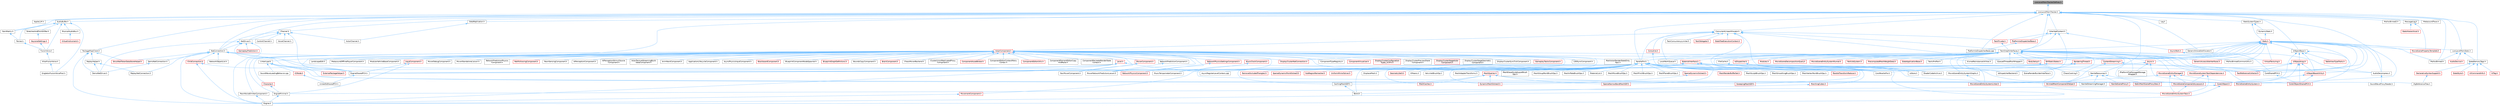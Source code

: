 digraph "LowLevelMemTrackerDefines.h"
{
 // INTERACTIVE_SVG=YES
 // LATEX_PDF_SIZE
  bgcolor="transparent";
  edge [fontname=Helvetica,fontsize=10,labelfontname=Helvetica,labelfontsize=10];
  node [fontname=Helvetica,fontsize=10,shape=box,height=0.2,width=0.4];
  Node1 [id="Node000001",label="LowLevelMemTrackerDefines.h",height=0.2,width=0.4,color="gray40", fillcolor="grey60", style="filled", fontcolor="black",tooltip=" "];
  Node1 -> Node2 [id="edge1_Node000001_Node000002",dir="back",color="steelblue1",style="solid",tooltip=" "];
  Node2 [id="Node000002",label="LowLevelMemTracker.h",height=0.2,width=0.4,color="grey40", fillcolor="white", style="filled",URL="$d0/d14/LowLevelMemTracker_8h.html",tooltip=" "];
  Node2 -> Node3 [id="edge2_Node000002_Node000003",dir="back",color="steelblue1",style="solid",tooltip=" "];
  Node3 [id="Node000003",label="AppleLLM.h",height=0.2,width=0.4,color="grey40", fillcolor="white", style="filled",URL="$d7/dd1/AppleLLM_8h.html",tooltip=" "];
  Node2 -> Node4 [id="edge3_Node000002_Node000004",dir="back",color="steelblue1",style="solid",tooltip=" "];
  Node4 [id="Node000004",label="AudioBuffer.h",height=0.2,width=0.4,color="grey40", fillcolor="white", style="filled",URL="$d7/da7/AudioBuffer_8h.html",tooltip=" "];
  Node4 -> Node5 [id="edge4_Node000004_Node000005",dir="back",color="steelblue1",style="solid",tooltip=" "];
  Node5 [id="Node000005",label="FusionVoice.h",height=0.2,width=0.4,color="grey40", fillcolor="white", style="filled",URL="$d2/dca/FusionVoice_8h.html",tooltip=" "];
  Node5 -> Node6 [id="edge5_Node000005_Node000006",dir="back",color="steelblue1",style="solid",tooltip=" "];
  Node6 [id="Node000006",label="AliasFusionVoice.h",height=0.2,width=0.4,color="grey40", fillcolor="white", style="filled",URL="$df/d2f/AliasFusionVoice_8h.html",tooltip=" "];
  Node6 -> Node7 [id="edge6_Node000006_Node000007",dir="back",color="steelblue1",style="solid",tooltip=" "];
  Node7 [id="Node000007",label="SingletonFusionVoicePool.h",height=0.2,width=0.4,color="grey40", fillcolor="white", style="filled",URL="$d3/da3/SingletonFusionVoicePool_8h.html",tooltip=" "];
  Node4 -> Node8 [id="edge7_Node000004_Node000008",dir="back",color="steelblue1",style="solid",tooltip=" "];
  Node8 [id="Node000008",label="GainMatrix.h",height=0.2,width=0.4,color="grey40", fillcolor="white", style="filled",URL="$d0/d14/GainMatrix_8h.html",tooltip=" "];
  Node8 -> Node9 [id="edge8_Node000008_Node000009",dir="back",color="steelblue1",style="solid",tooltip=" "];
  Node9 [id="Node000009",label="Panner.h",height=0.2,width=0.4,color="grey40", fillcolor="white", style="filled",URL="$dc/dea/Panner_8h.html",tooltip=" "];
  Node9 -> Node5 [id="edge9_Node000009_Node000005",dir="back",color="steelblue1",style="solid",tooltip=" "];
  Node4 -> Node10 [id="edge10_Node000004_Node000010",dir="back",color="steelblue1",style="solid",tooltip=" "];
  Node10 [id="Node000010",label="MusicalAudioBus.h",height=0.2,width=0.4,color="grey40", fillcolor="white", style="filled",URL="$d4/d5c/MusicalAudioBus_8h.html",tooltip=" "];
  Node10 -> Node11 [id="edge11_Node000010_Node000011",dir="back",color="steelblue1",style="solid",tooltip=" "];
  Node11 [id="Node000011",label="VirtualInstrument.h",height=0.2,width=0.4,color="red", fillcolor="#FFF0F0", style="filled",URL="$dd/de1/VirtualInstrument_8h.html",tooltip=" "];
  Node4 -> Node9 [id="edge12_Node000004_Node000009",dir="back",color="steelblue1",style="solid",tooltip=" "];
  Node4 -> Node7 [id="edge13_Node000004_Node000007",dir="back",color="steelblue1",style="solid",tooltip=" "];
  Node4 -> Node13 [id="edge14_Node000004_Node000013",dir="back",color="steelblue1",style="solid",tooltip=" "];
  Node13 [id="Node000013",label="StretcherAndPitchShifter.h",height=0.2,width=0.4,color="grey40", fillcolor="white", style="filled",URL="$da/d13/StretcherAndPitchShifter_8h.html",tooltip=" "];
  Node13 -> Node14 [id="edge15_Node000013_Node000014",dir="back",color="steelblue1",style="solid",tooltip=" "];
  Node14 [id="Node000014",label="KeyzoneSettings.h",height=0.2,width=0.4,color="red", fillcolor="#FFF0F0", style="filled",URL="$d0/d30/KeyzoneSettings_8h.html",tooltip=" "];
  Node14 -> Node5 [id="edge16_Node000014_Node000005",dir="back",color="steelblue1",style="solid",tooltip=" "];
  Node2 -> Node18 [id="edge17_Node000002_Node000018",dir="back",color="steelblue1",style="solid",tooltip=" "];
  Node18 [id="Node000018",label="AudioDecompress.h",height=0.2,width=0.4,color="grey40", fillcolor="white", style="filled",URL="$d9/dfd/AudioDecompress_8h.html",tooltip=" "];
  Node18 -> Node19 [id="edge18_Node000018_Node000019",dir="back",color="steelblue1",style="solid",tooltip=" "];
  Node19 [id="Node000019",label="SoundWaveProxyReader.h",height=0.2,width=0.4,color="grey40", fillcolor="white", style="filled",URL="$d1/d23/SoundWaveProxyReader_8h.html",tooltip=" "];
  Node2 -> Node20 [id="edge19_Node000002_Node000020",dir="back",color="steelblue1",style="solid",tooltip=" "];
  Node20 [id="Node000020",label="Channel.h",height=0.2,width=0.4,color="grey40", fillcolor="white", style="filled",URL="$da/d65/Runtime_2Engine_2Classes_2Engine_2Channel_8h.html",tooltip=" "];
  Node20 -> Node21 [id="edge20_Node000020_Node000021",dir="back",color="steelblue1",style="solid",tooltip=" "];
  Node21 [id="Node000021",label="ActorChannel.h",height=0.2,width=0.4,color="grey40", fillcolor="white", style="filled",URL="$d5/de0/ActorChannel_8h.html",tooltip=" "];
  Node20 -> Node22 [id="edge21_Node000020_Node000022",dir="back",color="steelblue1",style="solid",tooltip=" "];
  Node22 [id="Node000022",label="ControlChannel.h",height=0.2,width=0.4,color="grey40", fillcolor="white", style="filled",URL="$d3/d06/ControlChannel_8h.html",tooltip=" "];
  Node20 -> Node23 [id="edge22_Node000020_Node000023",dir="back",color="steelblue1",style="solid",tooltip=" "];
  Node23 [id="Node000023",label="EngineSharedPCH.h",height=0.2,width=0.4,color="grey40", fillcolor="white", style="filled",URL="$dc/dbb/EngineSharedPCH_8h.html",tooltip=" "];
  Node23 -> Node24 [id="edge23_Node000023_Node000024",dir="back",color="steelblue1",style="solid",tooltip=" "];
  Node24 [id="Node000024",label="UnrealEdSharedPCH.h",height=0.2,width=0.4,color="grey40", fillcolor="white", style="filled",URL="$d1/de6/UnrealEdSharedPCH_8h.html",tooltip=" "];
  Node20 -> Node25 [id="edge24_Node000020_Node000025",dir="back",color="steelblue1",style="solid",tooltip=" "];
  Node25 [id="Node000025",label="NetConnection.h",height=0.2,width=0.4,color="grey40", fillcolor="white", style="filled",URL="$d6/d03/NetConnection_8h.html",tooltip=" "];
  Node25 -> Node26 [id="edge25_Node000025_Node000026",dir="back",color="steelblue1",style="solid",tooltip=" "];
  Node26 [id="Node000026",label="ChildConnection.h",height=0.2,width=0.4,color="red", fillcolor="#FFF0F0", style="filled",URL="$de/dea/ChildConnection_8h.html",tooltip=" "];
  Node26 -> Node28 [id="edge26_Node000026_Node000028",dir="back",color="steelblue1",style="solid",tooltip=" "];
  Node28 [id="Node000028",label="Engine.h",height=0.2,width=0.4,color="grey40", fillcolor="white", style="filled",URL="$d1/d34/Public_2Engine_8h.html",tooltip=" "];
  Node26 -> Node23 [id="edge27_Node000026_Node000023",dir="back",color="steelblue1",style="solid",tooltip=" "];
  Node25 -> Node29 [id="edge28_Node000025_Node000029",dir="back",color="steelblue1",style="solid",tooltip=" "];
  Node29 [id="Node000029",label="DemoNetConnection.h",height=0.2,width=0.4,color="grey40", fillcolor="white", style="filled",URL="$d7/d81/DemoNetConnection_8h.html",tooltip=" "];
  Node29 -> Node30 [id="edge29_Node000029_Node000030",dir="back",color="steelblue1",style="solid",tooltip=" "];
  Node30 [id="Node000030",label="DemoNetDriver.h",height=0.2,width=0.4,color="grey40", fillcolor="white", style="filled",URL="$df/df9/DemoNetDriver_8h.html",tooltip=" "];
  Node25 -> Node31 [id="edge30_Node000025_Node000031",dir="back",color="steelblue1",style="solid",tooltip=" "];
  Node31 [id="Node000031",label="DisplayClusterNetConnection.h",height=0.2,width=0.4,color="red", fillcolor="#FFF0F0", style="filled",URL="$d0/df0/DisplayClusterNetConnection_8h.html",tooltip=" "];
  Node25 -> Node28 [id="edge31_Node000025_Node000028",dir="back",color="steelblue1",style="solid",tooltip=" "];
  Node25 -> Node23 [id="edge32_Node000025_Node000023",dir="back",color="steelblue1",style="solid",tooltip=" "];
  Node25 -> Node33 [id="edge33_Node000025_Node000033",dir="back",color="steelblue1",style="solid",tooltip=" "];
  Node33 [id="Node000033",label="NetworkObjectList.h",height=0.2,width=0.4,color="grey40", fillcolor="white", style="filled",URL="$d5/d6a/NetworkObjectList_8h.html",tooltip=" "];
  Node25 -> Node34 [id="edge34_Node000025_Node000034",dir="back",color="steelblue1",style="solid",tooltip=" "];
  Node34 [id="Node000034",label="NetworkPhysicsComponent.h",height=0.2,width=0.4,color="red", fillcolor="#FFF0F0", style="filled",URL="$d5/dcb/NetworkPhysicsComponent_8h.html",tooltip=" "];
  Node25 -> Node47 [id="edge35_Node000025_Node000047",dir="back",color="steelblue1",style="solid",tooltip=" "];
  Node47 [id="Node000047",label="ReplayNetConnection.h",height=0.2,width=0.4,color="grey40", fillcolor="white", style="filled",URL="$d8/dc8/ReplayNetConnection_8h.html",tooltip=" "];
  Node25 -> Node48 [id="edge36_Node000025_Node000048",dir="back",color="steelblue1",style="solid",tooltip=" "];
  Node48 [id="Node000048",label="StructNetTokenDataStoreHelper.h",height=0.2,width=0.4,color="red", fillcolor="#FFF0F0", style="filled",URL="$d2/d63/StructNetTokenDataStoreHelper_8h.html",tooltip=" "];
  Node20 -> Node50 [id="edge37_Node000020_Node000050",dir="back",color="steelblue1",style="solid",tooltip=" "];
  Node50 [id="Node000050",label="NetDriver.h",height=0.2,width=0.4,color="grey40", fillcolor="white", style="filled",URL="$d8/d6d/NetDriver_8h.html",tooltip=" "];
  Node50 -> Node30 [id="edge38_Node000050_Node000030",dir="back",color="steelblue1",style="solid",tooltip=" "];
  Node50 -> Node28 [id="edge39_Node000050_Node000028",dir="back",color="steelblue1",style="solid",tooltip=" "];
  Node50 -> Node23 [id="edge40_Node000050_Node000023",dir="back",color="steelblue1",style="solid",tooltip=" "];
  Node50 -> Node51 [id="edge41_Node000050_Node000051",dir="back",color="steelblue1",style="solid",tooltip=" "];
  Node51 [id="Node000051",label="GameplayPrediction.h",height=0.2,width=0.4,color="red", fillcolor="#FFF0F0", style="filled",URL="$d1/d2f/GameplayPrediction_8h.html",tooltip=" "];
  Node50 -> Node25 [id="edge42_Node000050_Node000025",dir="back",color="steelblue1",style="solid",tooltip=" "];
  Node20 -> Node138 [id="edge43_Node000020_Node000138",dir="back",color="steelblue1",style="solid",tooltip=" "];
  Node138 [id="Node000138",label="VoiceChannel.h",height=0.2,width=0.4,color="grey40", fillcolor="white", style="filled",URL="$d0/da3/VoiceChannel_8h.html",tooltip=" "];
  Node2 -> Node139 [id="edge44_Node000002_Node000139",dir="back",color="steelblue1",style="solid",tooltip=" "];
  Node139 [id="Node000139",label="ConcurrentLinearAllocator.h",height=0.2,width=0.4,color="grey40", fillcolor="white", style="filled",URL="$d7/d84/ConcurrentLinearAllocator_8h.html",tooltip=" "];
  Node139 -> Node140 [id="edge45_Node000139_Node000140",dir="back",color="steelblue1",style="solid",tooltip=" "];
  Node140 [id="Node000140",label="ActorComponent.h",height=0.2,width=0.4,color="red", fillcolor="#FFF0F0", style="filled",URL="$da/db1/ActorComponent_8h.html",tooltip=" "];
  Node140 -> Node141 [id="edge46_Node000140_Node000141",dir="back",color="steelblue1",style="solid",tooltip=" "];
  Node141 [id="Node000141",label="AIPerceptionComponent.h",height=0.2,width=0.4,color="grey40", fillcolor="white", style="filled",URL="$d6/d0a/AIPerceptionComponent_8h.html",tooltip=" "];
  Node140 -> Node142 [id="edge47_Node000140_Node000142",dir="back",color="steelblue1",style="solid",tooltip=" "];
  Node142 [id="Node000142",label="AIPerceptionStimuliSource\lComponent.h",height=0.2,width=0.4,color="grey40", fillcolor="white", style="filled",URL="$df/da3/AIPerceptionStimuliSourceComponent_8h.html",tooltip=" "];
  Node140 -> Node143 [id="edge48_Node000140_Node000143",dir="back",color="steelblue1",style="solid",tooltip=" "];
  Node143 [id="Node000143",label="ActorTextureStreamingBuild\lDataComponent.h",height=0.2,width=0.4,color="grey40", fillcolor="white", style="filled",URL="$d2/d6d/ActorTextureStreamingBuildDataComponent_8h.html",tooltip=" "];
  Node140 -> Node144 [id="edge49_Node000140_Node000144",dir="back",color="steelblue1",style="solid",tooltip=" "];
  Node144 [id="Node000144",label="AnimNextComponent.h",height=0.2,width=0.4,color="grey40", fillcolor="white", style="filled",URL="$d2/d67/AnimNextComponent_8h.html",tooltip=" "];
  Node140 -> Node145 [id="edge50_Node000140_Node000145",dir="back",color="steelblue1",style="solid",tooltip=" "];
  Node145 [id="Node000145",label="ApplicationLifecycleComponent.h",height=0.2,width=0.4,color="grey40", fillcolor="white", style="filled",URL="$de/db6/ApplicationLifecycleComponent_8h.html",tooltip=" "];
  Node140 -> Node146 [id="edge51_Node000140_Node000146",dir="back",color="steelblue1",style="solid",tooltip=" "];
  Node146 [id="Node000146",label="AsyncPhysicsInputComponent.h",height=0.2,width=0.4,color="grey40", fillcolor="white", style="filled",URL="$da/d20/AsyncPhysicsInputComponent_8h.html",tooltip=" "];
  Node140 -> Node147 [id="edge52_Node000140_Node000147",dir="back",color="steelblue1",style="solid",tooltip=" "];
  Node147 [id="Node000147",label="BlackboardComponent.h",height=0.2,width=0.4,color="red", fillcolor="#FFF0F0", style="filled",URL="$d9/d2d/BlackboardComponent_8h.html",tooltip=" "];
  Node140 -> Node173 [id="edge53_Node000140_Node000173",dir="back",color="steelblue1",style="solid",tooltip=" "];
  Node173 [id="Node000173",label="BlueprintComponentNodeSpawner.h",height=0.2,width=0.4,color="grey40", fillcolor="white", style="filled",URL="$d2/d98/BlueprintComponentNodeSpawner_8h.html",tooltip=" "];
  Node140 -> Node174 [id="edge54_Node000140_Node000174",dir="back",color="steelblue1",style="solid",tooltip=" "];
  Node174 [id="Node000174",label="BlueprintGraphDefinitions.h",height=0.2,width=0.4,color="red", fillcolor="#FFF0F0", style="filled",URL="$d7/d5e/BlueprintGraphDefinitions_8h.html",tooltip=" "];
  Node140 -> Node176 [id="edge55_Node000140_Node000176",dir="back",color="steelblue1",style="solid",tooltip=" "];
  Node176 [id="Node000176",label="BoundsCopyComponent.h",height=0.2,width=0.4,color="grey40", fillcolor="white", style="filled",URL="$d2/d10/BoundsCopyComponent_8h.html",tooltip=" "];
  Node140 -> Node177 [id="edge56_Node000140_Node000177",dir="back",color="steelblue1",style="solid",tooltip=" "];
  Node177 [id="Node000177",label="BrainComponent.h",height=0.2,width=0.4,color="red", fillcolor="#FFF0F0", style="filled",URL="$d6/dc0/BrainComponent_8h.html",tooltip=" "];
  Node140 -> Node206 [id="edge57_Node000140_Node000206",dir="back",color="steelblue1",style="solid",tooltip=" "];
  Node206 [id="Node000206",label="ChaosMoverBackend.h",height=0.2,width=0.4,color="grey40", fillcolor="white", style="filled",URL="$de/d0f/ChaosMoverBackend_8h.html",tooltip=" "];
  Node140 -> Node207 [id="edge58_Node000140_Node000207",dir="back",color="steelblue1",style="solid",tooltip=" "];
  Node207 [id="Node000207",label="Character.h",height=0.2,width=0.4,color="red", fillcolor="#FFF0F0", style="filled",URL="$db/dc7/Character_8h.html",tooltip=" "];
  Node207 -> Node210 [id="edge59_Node000207_Node000210",dir="back",color="steelblue1",style="solid",tooltip=" "];
  Node210 [id="Node000210",label="EngineMinimal.h",height=0.2,width=0.4,color="grey40", fillcolor="white", style="filled",URL="$d0/d2c/EngineMinimal_8h.html",tooltip=" "];
  Node210 -> Node28 [id="edge60_Node000210_Node000028",dir="back",color="steelblue1",style="solid",tooltip=" "];
  Node140 -> Node211 [id="edge61_Node000140_Node000211",dir="back",color="steelblue1",style="solid",tooltip=" "];
  Node211 [id="Node000211",label="ClusterUnionReplicatedProxy\lComponent.h",height=0.2,width=0.4,color="grey40", fillcolor="white", style="filled",URL="$da/d2c/ClusterUnionReplicatedProxyComponent_8h.html",tooltip=" "];
  Node140 -> Node212 [id="edge62_Node000140_Node000212",dir="back",color="steelblue1",style="solid",tooltip=" "];
  Node212 [id="Node000212",label="ComponentAssetBroker.h",height=0.2,width=0.4,color="red", fillcolor="#FFF0F0", style="filled",URL="$da/ddd/ComponentAssetBroker_8h.html",tooltip=" "];
  Node140 -> Node214 [id="edge63_Node000140_Node000214",dir="back",color="steelblue1",style="solid",tooltip=" "];
  Node214 [id="Node000214",label="ComponentEditorContextMenu\lContex.h",height=0.2,width=0.4,color="grey40", fillcolor="white", style="filled",URL="$db/d71/ComponentEditorContextMenuContex_8h.html",tooltip=" "];
  Node140 -> Node215 [id="edge64_Node000140_Node000215",dir="back",color="steelblue1",style="solid",tooltip=" "];
  Node215 [id="Node000215",label="ComponentEditorUtils.h",height=0.2,width=0.4,color="red", fillcolor="#FFF0F0", style="filled",URL="$d0/d4b/ComponentEditorUtils_8h.html",tooltip=" "];
  Node140 -> Node218 [id="edge65_Node000140_Node000218",dir="back",color="steelblue1",style="solid",tooltip=" "];
  Node218 [id="Node000218",label="ComponentElementEditorCopy\lAndPaste.h",height=0.2,width=0.4,color="grey40", fillcolor="white", style="filled",URL="$da/d37/ComponentElementEditorCopyAndPaste_8h.html",tooltip=" "];
  Node140 -> Node219 [id="edge66_Node000140_Node000219",dir="back",color="steelblue1",style="solid",tooltip=" "];
  Node219 [id="Node000219",label="ComponentRecreateRenderState\lContext.h",height=0.2,width=0.4,color="grey40", fillcolor="white", style="filled",URL="$de/dd0/ComponentRecreateRenderStateContext_8h.html",tooltip=" "];
  Node140 -> Node220 [id="edge67_Node000140_Node000220",dir="back",color="steelblue1",style="solid",tooltip=" "];
  Node220 [id="Node000220",label="ComponentTypeRegistry.h",height=0.2,width=0.4,color="grey40", fillcolor="white", style="filled",URL="$dd/d81/ComponentTypeRegistry_8h.html",tooltip=" "];
  Node140 -> Node221 [id="edge68_Node000140_Node000221",dir="back",color="steelblue1",style="solid",tooltip=" "];
  Node221 [id="Node000221",label="ComponentVisualizer.h",height=0.2,width=0.4,color="red", fillcolor="#FFF0F0", style="filled",URL="$d3/d9b/ComponentVisualizer_8h.html",tooltip=" "];
  Node140 -> Node225 [id="edge69_Node000140_Node000225",dir="back",color="steelblue1",style="solid",tooltip=" "];
  Node225 [id="Node000225",label="DisplayClusterConfiguration\lTypes_ICVFX.h",height=0.2,width=0.4,color="red", fillcolor="#FFF0F0", style="filled",URL="$d3/dc4/DisplayClusterConfigurationTypes__ICVFX_8h.html",tooltip=" "];
  Node140 -> Node236 [id="edge70_Node000140_Node000236",dir="back",color="steelblue1",style="solid",tooltip=" "];
  Node236 [id="Node000236",label="DisplayClusterPreviewShare\lComponent.h",height=0.2,width=0.4,color="grey40", fillcolor="white", style="filled",URL="$d0/d2c/DisplayClusterPreviewShareComponent_8h.html",tooltip=" "];
  Node140 -> Node237 [id="edge71_Node000140_Node000237",dir="back",color="steelblue1",style="solid",tooltip=" "];
  Node237 [id="Node000237",label="DisplayClusterStageActor\lComponent.h",height=0.2,width=0.4,color="red", fillcolor="#FFF0F0", style="filled",URL="$d6/d98/DisplayClusterStageActorComponent_8h.html",tooltip=" "];
  Node140 -> Node240 [id="edge72_Node000140_Node000240",dir="back",color="steelblue1",style="solid",tooltip=" "];
  Node240 [id="Node000240",label="DisplayClusterStageGeometry\lComponent.h",height=0.2,width=0.4,color="grey40", fillcolor="white", style="filled",URL="$d2/df3/DisplayClusterStageGeometryComponent_8h.html",tooltip=" "];
  Node140 -> Node241 [id="edge73_Node000140_Node000241",dir="back",color="steelblue1",style="solid",tooltip=" "];
  Node241 [id="Node000241",label="DisplayClusterSyncTickComponent.h",height=0.2,width=0.4,color="grey40", fillcolor="white", style="filled",URL="$d5/d00/DisplayClusterSyncTickComponent_8h.html",tooltip=" "];
  Node140 -> Node242 [id="edge74_Node000140_Node000242",dir="back",color="steelblue1",style="solid",tooltip=" "];
  Node242 [id="Node000242",label="DlgReferenceTree.h",height=0.2,width=0.4,color="grey40", fillcolor="white", style="filled",URL="$db/dd3/DlgReferenceTree_8h.html",tooltip=" "];
  Node140 -> Node210 [id="edge75_Node000140_Node000210",dir="back",color="steelblue1",style="solid",tooltip=" "];
  Node140 -> Node23 [id="edge76_Node000140_Node000023",dir="back",color="steelblue1",style="solid",tooltip=" "];
  Node140 -> Node243 [id="edge77_Node000140_Node000243",dir="back",color="steelblue1",style="solid",tooltip=" "];
  Node243 [id="Node000243",label="GameplayTasksComponent.h",height=0.2,width=0.4,color="red", fillcolor="#FFF0F0", style="filled",URL="$d6/d36/GameplayTasksComponent_8h.html",tooltip=" "];
  Node140 -> Node244 [id="edge78_Node000140_Node000244",dir="back",color="steelblue1",style="solid",tooltip=" "];
  Node244 [id="Node000244",label="InputComponent.h",height=0.2,width=0.4,color="red", fillcolor="#FFF0F0", style="filled",URL="$d4/de7/InputComponent_8h.html",tooltip=" "];
  Node244 -> Node210 [id="edge79_Node000244_Node000210",dir="back",color="steelblue1",style="solid",tooltip=" "];
  Node244 -> Node23 [id="edge80_Node000244_Node000023",dir="back",color="steelblue1",style="solid",tooltip=" "];
  Node140 -> Node248 [id="edge81_Node000140_Node000248",dir="back",color="steelblue1",style="solid",tooltip=" "];
  Node248 [id="Node000248",label="KismetReinstanceUtilities.h",height=0.2,width=0.4,color="grey40", fillcolor="white", style="filled",URL="$d4/dae/KismetReinstanceUtilities_8h.html",tooltip=" "];
  Node140 -> Node249 [id="edge82_Node000140_Node000249",dir="back",color="steelblue1",style="solid",tooltip=" "];
  Node249 [id="Node000249",label="LODSyncComponent.h",height=0.2,width=0.4,color="grey40", fillcolor="white", style="filled",URL="$d0/dbf/LODSyncComponent_8h.html",tooltip=" "];
  Node140 -> Node250 [id="edge83_Node000140_Node000250",dir="back",color="steelblue1",style="solid",tooltip=" "];
  Node250 [id="Node000250",label="LandscapeEdit.h",height=0.2,width=0.4,color="grey40", fillcolor="white", style="filled",URL="$df/d61/LandscapeEdit_8h.html",tooltip=" "];
  Node140 -> Node251 [id="edge84_Node000140_Node000251",dir="back",color="steelblue1",style="solid",tooltip=" "];
  Node251 [id="Node000251",label="Level.h",height=0.2,width=0.4,color="red", fillcolor="#FFF0F0", style="filled",URL="$d9/da2/Level_8h.html",tooltip=" "];
  Node251 -> Node252 [id="edge85_Node000251_Node000252",dir="back",color="steelblue1",style="solid",tooltip=" "];
  Node252 [id="Node000252",label="AsyncRegisterLevelContext.cpp",height=0.2,width=0.4,color="grey40", fillcolor="white", style="filled",URL="$da/df8/AsyncRegisterLevelContext_8cpp.html",tooltip=" "];
  Node251 -> Node28 [id="edge86_Node000251_Node000028",dir="back",color="steelblue1",style="solid",tooltip=" "];
  Node251 -> Node23 [id="edge87_Node000251_Node000023",dir="back",color="steelblue1",style="solid",tooltip=" "];
  Node251 -> Node487 [id="edge88_Node000251_Node000487",dir="back",color="steelblue1",style="solid",tooltip=" "];
  Node487 [id="Node000487",label="ExternalPackageHelper.h",height=0.2,width=0.4,color="red", fillcolor="#FFF0F0", style="filled",URL="$d3/d2f/ExternalPackageHelper_8h.html",tooltip=" "];
  Node140 -> Node505 [id="edge89_Node000140_Node000505",dir="back",color="steelblue1",style="solid",tooltip=" "];
  Node505 [id="Node000505",label="MarkActorRenderStateDirty\lTask.h",height=0.2,width=0.4,color="grey40", fillcolor="white", style="filled",URL="$d0/d61/MarkActorRenderStateDirtyTask_8h.html",tooltip=" "];
  Node140 -> Node506 [id="edge90_Node000140_Node000506",dir="back",color="steelblue1",style="solid",tooltip=" "];
  Node506 [id="Node000506",label="MaterialList.h",height=0.2,width=0.4,color="grey40", fillcolor="white", style="filled",URL="$df/d0c/MaterialList_8h.html",tooltip=" "];
  Node140 -> Node507 [id="edge91_Node000140_Node000507",dir="back",color="steelblue1",style="solid",tooltip=" "];
  Node507 [id="Node000507",label="MetasoundOfflinePlayerComponent.h",height=0.2,width=0.4,color="grey40", fillcolor="white", style="filled",URL="$d8/d8f/MetasoundOfflinePlayerComponent_8h.html",tooltip=" "];
  Node140 -> Node37 [id="edge92_Node000140_Node000037",dir="back",color="steelblue1",style="solid",tooltip=" "];
  Node37 [id="Node000037",label="ModularVehicleBaseComponent.h",height=0.2,width=0.4,color="grey40", fillcolor="white", style="filled",URL="$d3/dc7/ModularVehicleBaseComponent_8h.html",tooltip=" "];
  Node140 -> Node508 [id="edge93_Node000140_Node000508",dir="back",color="steelblue1",style="solid",tooltip=" "];
  Node508 [id="Node000508",label="MovementComponent.h",height=0.2,width=0.4,color="red", fillcolor="#FFF0F0", style="filled",URL="$dd/dc8/MovementComponent_8h.html",tooltip=" "];
  Node508 -> Node28 [id="edge94_Node000508_Node000028",dir="back",color="steelblue1",style="solid",tooltip=" "];
  Node140 -> Node523 [id="edge95_Node000140_Node000523",dir="back",color="steelblue1",style="solid",tooltip=" "];
  Node523 [id="Node000523",label="MoverComponent.h",height=0.2,width=0.4,color="red", fillcolor="#FFF0F0", style="filled",URL="$dc/d95/MoverComponent_8h.html",tooltip=" "];
  Node523 -> Node528 [id="edge96_Node000523_Node000528",dir="back",color="steelblue1",style="solid",tooltip=" "];
  Node528 [id="Node000528",label="NavMoverComponent.h",height=0.2,width=0.4,color="grey40", fillcolor="white", style="filled",URL="$df/dbc/NavMoverComponent_8h.html",tooltip=" "];
  Node140 -> Node531 [id="edge97_Node000140_Node000531",dir="back",color="steelblue1",style="solid",tooltip=" "];
  Node531 [id="Node000531",label="MoverDebugComponent.h",height=0.2,width=0.4,color="grey40", fillcolor="white", style="filled",URL="$d8/d6c/MoverDebugComponent_8h.html",tooltip=" "];
  Node140 -> Node532 [id="edge98_Node000140_Node000532",dir="back",color="steelblue1",style="solid",tooltip=" "];
  Node532 [id="Node000532",label="MoverNetworkPredictionLiaison.h",height=0.2,width=0.4,color="grey40", fillcolor="white", style="filled",URL="$d3/da4/MoverNetworkPredictionLiaison_8h.html",tooltip=" "];
  Node140 -> Node533 [id="edge99_Node000140_Node000533",dir="back",color="steelblue1",style="solid",tooltip=" "];
  Node533 [id="Node000533",label="MoverStandaloneLiaison.h",height=0.2,width=0.4,color="grey40", fillcolor="white", style="filled",URL="$dd/d84/MoverStandaloneLiaison_8h.html",tooltip=" "];
  Node140 -> Node534 [id="edge100_Node000140_Node000534",dir="back",color="steelblue1",style="solid",tooltip=" "];
  Node534 [id="Node000534",label="MusicClockComponent.h",height=0.2,width=0.4,color="red", fillcolor="#FFF0F0", style="filled",URL="$dc/dd9/MusicClockComponent_8h.html",tooltip=" "];
  Node534 -> Node536 [id="edge101_Node000534_Node000536",dir="back",color="steelblue1",style="solid",tooltip=" "];
  Node536 [id="Node000536",label="MusicTempometerComponent.h",height=0.2,width=0.4,color="grey40", fillcolor="white", style="filled",URL="$d9/ddf/MusicTempometerComponent_8h.html",tooltip=" "];
  Node140 -> Node536 [id="edge102_Node000140_Node000536",dir="back",color="steelblue1",style="solid",tooltip=" "];
  Node140 -> Node528 [id="edge103_Node000140_Node000528",dir="back",color="steelblue1",style="solid",tooltip=" "];
  Node140 -> Node34 [id="edge104_Node000140_Node000034",dir="back",color="steelblue1",style="solid",tooltip=" "];
  Node140 -> Node537 [id="edge105_Node000140_Node000537",dir="back",color="steelblue1",style="solid",tooltip=" "];
  Node537 [id="Node000537",label="NetworkPhysicsSettingsComponent.h",height=0.2,width=0.4,color="red", fillcolor="#FFF0F0", style="filled",URL="$dc/dea/NetworkPhysicsSettingsComponent_8h.html",tooltip=" "];
  Node537 -> Node34 [id="edge106_Node000537_Node000034",dir="back",color="steelblue1",style="solid",tooltip=" "];
  Node140 -> Node539 [id="edge107_Node000140_Node000539",dir="back",color="steelblue1",style="solid",tooltip=" "];
  Node539 [id="Node000539",label="NetworkPredictionComponent.h",height=0.2,width=0.4,color="grey40", fillcolor="white", style="filled",URL="$d9/d97/NetworkPredictionComponent_8h.html",tooltip=" "];
  Node539 -> Node532 [id="edge108_Node000539_Node000532",dir="back",color="steelblue1",style="solid",tooltip=" "];
  Node140 -> Node540 [id="edge109_Node000140_Node000540",dir="back",color="steelblue1",style="solid",tooltip=" "];
  Node540 [id="Node000540",label="NetworkPredictionPhysics\lComponent.h",height=0.2,width=0.4,color="grey40", fillcolor="white", style="filled",URL="$d1/d6b/NetworkPredictionPhysicsComponent_8h.html",tooltip=" "];
  Node140 -> Node511 [id="edge110_Node000140_Node000511",dir="back",color="steelblue1",style="solid",tooltip=" "];
  Node511 [id="Node000511",label="PathFollowingComponent.h",height=0.2,width=0.4,color="red", fillcolor="#FFF0F0", style="filled",URL="$d5/d0b/PathFollowingComponent_8h.html",tooltip=" "];
  Node140 -> Node541 [id="edge111_Node000140_Node000541",dir="back",color="steelblue1",style="solid",tooltip=" "];
  Node541 [id="Node000541",label="PawnNoiseEmitterComponent.h",height=0.2,width=0.4,color="grey40", fillcolor="white", style="filled",URL="$de/d71/PawnNoiseEmitterComponent_8h.html",tooltip=" "];
  Node541 -> Node28 [id="edge112_Node000541_Node000028",dir="back",color="steelblue1",style="solid",tooltip=" "];
  Node140 -> Node542 [id="edge113_Node000140_Node000542",dir="back",color="steelblue1",style="solid",tooltip=" "];
  Node542 [id="Node000542",label="PawnSensingComponent.h",height=0.2,width=0.4,color="grey40", fillcolor="white", style="filled",URL="$d0/d30/PawnSensingComponent_8h.html",tooltip=" "];
  Node139 -> Node1908 [id="edge114_Node000139_Node001908",dir="back",color="steelblue1",style="solid",tooltip=" "];
  Node1908 [id="Node001908",label="Coroutine.h",height=0.2,width=0.4,color="red", fillcolor="#FFF0F0", style="filled",URL="$d9/dfc/Coroutine_8h.html",tooltip=" "];
  Node1908 -> Node1910 [id="edge115_Node001908_Node001910",dir="back",color="steelblue1",style="solid",tooltip=" "];
  Node1910 [id="Node001910",label="CoroParallelFor.h",height=0.2,width=0.4,color="grey40", fillcolor="white", style="filled",URL="$d2/d05/CoroParallelFor_8h.html",tooltip=" "];
  Node139 -> Node1913 [id="edge116_Node000139_Node001913",dir="back",color="steelblue1",style="solid",tooltip=" "];
  Node1913 [id="Node001913",label="IoStore.h",height=0.2,width=0.4,color="grey40", fillcolor="white", style="filled",URL="$d5/d52/IoStore_8h.html",tooltip=" "];
  Node139 -> Node1914 [id="edge117_Node000139_Node001914",dir="back",color="steelblue1",style="solid",tooltip=" "];
  Node1914 [id="Node001914",label="LocalWorkQueue.h",height=0.2,width=0.4,color="grey40", fillcolor="white", style="filled",URL="$d7/d67/LocalWorkQueue_8h.html",tooltip=" "];
  Node139 -> Node1915 [id="edge118_Node000139_Node001915",dir="back",color="steelblue1",style="solid",tooltip=" "];
  Node1915 [id="Node001915",label="ParallelFor.h",height=0.2,width=0.4,color="grey40", fillcolor="white", style="filled",URL="$d2/da1/ParallelFor_8h.html",tooltip=" "];
  Node1915 -> Node252 [id="edge119_Node001915_Node000252",dir="back",color="steelblue1",style="solid",tooltip=" "];
  Node1915 -> Node1916 [id="edge120_Node001915_Node001916",dir="back",color="steelblue1",style="solid",tooltip=" "];
  Node1916 [id="Node001916",label="Blend.h",height=0.2,width=0.4,color="grey40", fillcolor="white", style="filled",URL="$d4/d80/Blend_8h.html",tooltip=" "];
  Node1915 -> Node1917 [id="edge121_Node001915_Node001917",dir="back",color="steelblue1",style="solid",tooltip=" "];
  Node1917 [id="Node001917",label="CachingMeshSDF.h",height=0.2,width=0.4,color="grey40", fillcolor="white", style="filled",URL="$d3/de9/CachingMeshSDF_8h.html",tooltip=" "];
  Node1917 -> Node1916 [id="edge122_Node001917_Node001916",dir="back",color="steelblue1",style="solid",tooltip=" "];
  Node1915 -> Node1918 [id="edge123_Node001915_Node001918",dir="back",color="steelblue1",style="solid",tooltip=" "];
  Node1918 [id="Node001918",label="CoreSharedPCH.h",height=0.2,width=0.4,color="grey40", fillcolor="white", style="filled",URL="$d8/de5/CoreSharedPCH_8h.html",tooltip=" "];
  Node1918 -> Node1919 [id="edge124_Node001918_Node001919",dir="back",color="steelblue1",style="solid",tooltip=" "];
  Node1919 [id="Node001919",label="CoreUObjectSharedPCH.h",height=0.2,width=0.4,color="red", fillcolor="#FFF0F0", style="filled",URL="$de/d2f/CoreUObjectSharedPCH_8h.html",tooltip=" "];
  Node1915 -> Node1910 [id="edge125_Node001915_Node001910",dir="back",color="steelblue1",style="solid",tooltip=" "];
  Node1915 -> Node1921 [id="edge126_Node001915_Node001921",dir="back",color="steelblue1",style="solid",tooltip=" "];
  Node1921 [id="Node001921",label="DisplaceMesh.h",height=0.2,width=0.4,color="grey40", fillcolor="white", style="filled",URL="$da/df2/DisplaceMesh_8h.html",tooltip=" "];
  Node1915 -> Node1922 [id="edge127_Node001915_Node001922",dir="back",color="steelblue1",style="solid",tooltip=" "];
  Node1922 [id="Node001922",label="DynamicMeshOctree3.h",height=0.2,width=0.4,color="red", fillcolor="#FFF0F0", style="filled",URL="$d8/d9f/DynamicMeshOctree3_8h.html",tooltip=" "];
  Node1915 -> Node1924 [id="edge128_Node001915_Node001924",dir="back",color="steelblue1",style="solid",tooltip=" "];
  Node1924 [id="Node001924",label="FastReferenceCollector.h",height=0.2,width=0.4,color="red", fillcolor="#FFF0F0", style="filled",URL="$dd/d44/FastReferenceCollector_8h.html",tooltip=" "];
  Node1915 -> Node1932 [id="edge129_Node001915_Node001932",dir="back",color="steelblue1",style="solid",tooltip=" "];
  Node1932 [id="Node001932",label="GeometrySet3.h",height=0.2,width=0.4,color="red", fillcolor="#FFF0F0", style="filled",URL="$d2/d39/GeometrySet3_8h.html",tooltip=" "];
  Node1915 -> Node1941 [id="edge130_Node001915_Node001941",dir="back",color="steelblue1",style="solid",tooltip=" "];
  Node1941 [id="Node001941",label="KMeans.h",height=0.2,width=0.4,color="grey40", fillcolor="white", style="filled",URL="$df/d83/KMeans_8h.html",tooltip=" "];
  Node1915 -> Node836 [id="edge131_Node001915_Node000836",dir="back",color="steelblue1",style="solid",tooltip=" "];
  Node836 [id="Node000836",label="KelvinletBrushOp.h",height=0.2,width=0.4,color="grey40", fillcolor="white", style="filled",URL="$d9/d5c/KelvinletBrushOp_8h.html",tooltip=" "];
  Node1915 -> Node1942 [id="edge132_Node001915_Node001942",dir="back",color="steelblue1",style="solid",tooltip=" "];
  Node1942 [id="Node001942",label="MarchingCubes.h",height=0.2,width=0.4,color="red", fillcolor="#FFF0F0", style="filled",URL="$d8/d16/MarchingCubes_8h.html",tooltip=" "];
  Node1942 -> Node1916 [id="edge133_Node001942_Node001916",dir="back",color="steelblue1",style="solid",tooltip=" "];
  Node1915 -> Node1945 [id="edge134_Node001915_Node001945",dir="back",color="steelblue1",style="solid",tooltip=" "];
  Node1945 [id="Node001945",label="MeshAdapterTransforms.h",height=0.2,width=0.4,color="grey40", fillcolor="white", style="filled",URL="$dd/da3/MeshAdapterTransforms_8h.html",tooltip=" "];
  Node1915 -> Node1946 [id="edge135_Node001915_Node001946",dir="back",color="steelblue1",style="solid",tooltip=" "];
  Node1946 [id="Node001946",label="MeshCaches.h",height=0.2,width=0.4,color="red", fillcolor="#FFF0F0", style="filled",URL="$d4/d5e/MeshCaches_8h.html",tooltip=" "];
  Node1915 -> Node1955 [id="edge136_Node001915_Node001955",dir="back",color="steelblue1",style="solid",tooltip=" "];
  Node1955 [id="Node001955",label="MeshEraseSculptLayerBrush\lOps.h",height=0.2,width=0.4,color="grey40", fillcolor="white", style="filled",URL="$d3/dab/MeshEraseSculptLayerBrushOps_8h.html",tooltip=" "];
  Node1915 -> Node1956 [id="edge137_Node001915_Node001956",dir="back",color="steelblue1",style="solid",tooltip=" "];
  Node1956 [id="Node001956",label="MeshGroupPaintBrushOps.h",height=0.2,width=0.4,color="grey40", fillcolor="white", style="filled",URL="$d4/df8/MeshGroupPaintBrushOps_8h.html",tooltip=" "];
  Node1915 -> Node1957 [id="edge138_Node001915_Node001957",dir="back",color="steelblue1",style="solid",tooltip=" "];
  Node1957 [id="Node001957",label="MeshInflateBrushOps.h",height=0.2,width=0.4,color="grey40", fillcolor="white", style="filled",URL="$d7/d16/MeshInflateBrushOps_8h.html",tooltip=" "];
  Node1915 -> Node1958 [id="edge139_Node001915_Node001958",dir="back",color="steelblue1",style="solid",tooltip=" "];
  Node1958 [id="Node001958",label="MeshMoveBrushOps.h",height=0.2,width=0.4,color="grey40", fillcolor="white", style="filled",URL="$dd/dcb/MeshMoveBrushOps_8h.html",tooltip=" "];
  Node1915 -> Node1959 [id="edge140_Node001915_Node001959",dir="back",color="steelblue1",style="solid",tooltip=" "];
  Node1959 [id="Node001959",label="MeshPinchBrushOps.h",height=0.2,width=0.4,color="grey40", fillcolor="white", style="filled",URL="$dc/dbe/MeshPinchBrushOps_8h.html",tooltip=" "];
  Node1915 -> Node1960 [id="edge141_Node001915_Node001960",dir="back",color="steelblue1",style="solid",tooltip=" "];
  Node1960 [id="Node001960",label="MeshPlaneBrushOps.h",height=0.2,width=0.4,color="grey40", fillcolor="white", style="filled",URL="$de/d05/MeshPlaneBrushOps_8h.html",tooltip=" "];
  Node1915 -> Node1961 [id="edge142_Node001915_Node001961",dir="back",color="steelblue1",style="solid",tooltip=" "];
  Node1961 [id="Node001961",label="MeshQueries.h",height=0.2,width=0.4,color="red", fillcolor="#FFF0F0", style="filled",URL="$d1/d76/MeshQueries_8h.html",tooltip=" "];
  Node1961 -> Node1917 [id="edge143_Node001961_Node001917",dir="back",color="steelblue1",style="solid",tooltip=" "];
  Node1961 -> Node1922 [id="edge144_Node001961_Node001922",dir="back",color="steelblue1",style="solid",tooltip=" "];
  Node1961 -> Node1946 [id="edge145_Node001961_Node001946",dir="back",color="steelblue1",style="solid",tooltip=" "];
  Node1961 -> Node2014 [id="edge146_Node001961_Node002014",dir="back",color="steelblue1",style="solid",tooltip=" "];
  Node2014 [id="Node002014",label="SparseNarrowBandMeshSDF.h",height=0.2,width=0.4,color="red", fillcolor="#FFF0F0", style="filled",URL="$d2/d60/SparseNarrowBandMeshSDF_8h.html",tooltip=" "];
  Node1961 -> Node2015 [id="edge147_Node001961_Node002015",dir="back",color="steelblue1",style="solid",tooltip=" "];
  Node2015 [id="Node002015",label="SweepingMeshSDF.h",height=0.2,width=0.4,color="red", fillcolor="#FFF0F0", style="filled",URL="$d9/d76/SweepingMeshSDF_8h.html",tooltip=" "];
  Node1915 -> Node690 [id="edge148_Node001915_Node000690",dir="back",color="steelblue1",style="solid",tooltip=" "];
  Node690 [id="Node000690",label="MeshRenderBufferSet.h",height=0.2,width=0.4,color="red", fillcolor="#FFF0F0", style="filled",URL="$de/dc2/MeshRenderBufferSet_8h.html",tooltip=" "];
  Node1915 -> Node2016 [id="edge149_Node001915_Node002016",dir="back",color="steelblue1",style="solid",tooltip=" "];
  Node2016 [id="Node002016",label="MeshSculptBrushOps.h",height=0.2,width=0.4,color="grey40", fillcolor="white", style="filled",URL="$d1/dc9/MeshSculptBrushOps_8h.html",tooltip=" "];
  Node1915 -> Node2017 [id="edge150_Node001915_Node002017",dir="back",color="steelblue1",style="solid",tooltip=" "];
  Node2017 [id="Node002017",label="MeshSmoothingBrushOps.h",height=0.2,width=0.4,color="grey40", fillcolor="white", style="filled",URL="$dd/d1d/MeshSmoothingBrushOps_8h.html",tooltip=" "];
  Node1915 -> Node2018 [id="edge151_Node001915_Node002018",dir="back",color="steelblue1",style="solid",tooltip=" "];
  Node2018 [id="Node002018",label="MeshVertexPaintBrushOps.h",height=0.2,width=0.4,color="grey40", fillcolor="white", style="filled",URL="$df/d5b/MeshVertexPaintBrushOps_8h.html",tooltip=" "];
  Node1915 -> Node2019 [id="edge152_Node001915_Node002019",dir="back",color="steelblue1",style="solid",tooltip=" "];
  Node2019 [id="Node002019",label="ParallelTransformReduce.h",height=0.2,width=0.4,color="red", fillcolor="#FFF0F0", style="filled",URL="$d8/de7/ParallelTransformReduce_8h.html",tooltip=" "];
  Node1915 -> Node1953 [id="edge153_Node001915_Node001953",dir="back",color="steelblue1",style="solid",tooltip=" "];
  Node1953 [id="Node001953",label="RemoveOccludedTriangles.h",height=0.2,width=0.4,color="red", fillcolor="#FFF0F0", style="filled",URL="$dc/d7b/RemoveOccludedTriangles_8h.html",tooltip=" "];
  Node1915 -> Node2020 [id="edge154_Node001915_Node002020",dir="back",color="steelblue1",style="solid",tooltip=" "];
  Node2020 [id="Node002020",label="SparseDynamicOctree3.h",height=0.2,width=0.4,color="red", fillcolor="#FFF0F0", style="filled",URL="$df/d29/SparseDynamicOctree3_8h.html",tooltip=" "];
  Node2020 -> Node1922 [id="edge155_Node002020_Node001922",dir="back",color="steelblue1",style="solid",tooltip=" "];
  Node1915 -> Node2021 [id="edge156_Node001915_Node002021",dir="back",color="steelblue1",style="solid",tooltip=" "];
  Node2021 [id="Node002021",label="SparseDynamicPointOctree3.h",height=0.2,width=0.4,color="red", fillcolor="#FFF0F0", style="filled",URL="$d5/dba/SparseDynamicPointOctree3_8h.html",tooltip=" "];
  Node1915 -> Node2014 [id="edge157_Node001915_Node002014",dir="back",color="steelblue1",style="solid",tooltip=" "];
  Node1915 -> Node2022 [id="edge158_Node001915_Node002022",dir="back",color="steelblue1",style="solid",tooltip=" "];
  Node2022 [id="Node002022",label="SubRegionRemesher.h",height=0.2,width=0.4,color="red", fillcolor="#FFF0F0", style="filled",URL="$d9/d7c/SubRegionRemesher_8h.html",tooltip=" "];
  Node1915 -> Node2015 [id="edge159_Node001915_Node002015",dir="back",color="steelblue1",style="solid",tooltip=" "];
  Node1915 -> Node2023 [id="edge160_Node001915_Node002023",dir="back",color="steelblue1",style="solid",tooltip=" "];
  Node2023 [id="Node002023",label="UniformMirrorSolver.h",height=0.2,width=0.4,color="red", fillcolor="#FFF0F0", style="filled",URL="$dd/dfd/UniformMirrorSolver_8h.html",tooltip=" "];
  Node139 -> Node2028 [id="edge161_Node000139_Node002028",dir="back",color="steelblue1",style="solid",tooltip=" "];
  Node2028 [id="Node002028",label="QueuedThreadPoolWrapper.h",height=0.2,width=0.4,color="grey40", fillcolor="white", style="filled",URL="$dc/d5f/QueuedThreadPoolWrapper_8h.html",tooltip=" "];
  Node139 -> Node2029 [id="edge162_Node000139_Node002029",dir="back",color="steelblue1",style="solid",tooltip=" "];
  Node2029 [id="Node002029",label="SceneRenderBuilderInterface.h",height=0.2,width=0.4,color="grey40", fillcolor="white", style="filled",URL="$d9/de2/SceneRenderBuilderInterface_8h.html",tooltip=" "];
  Node139 -> Node2030 [id="edge163_Node000139_Node002030",dir="back",color="steelblue1",style="solid",tooltip=" "];
  Node2030 [id="Node002030",label="StateTreeExecutionContext.h",height=0.2,width=0.4,color="red", fillcolor="#FFF0F0", style="filled",URL="$d0/d75/StateTreeExecutionContext_8h.html",tooltip=" "];
  Node139 -> Node2032 [id="edge164_Node000139_Node002032",dir="back",color="steelblue1",style="solid",tooltip=" "];
  Node2032 [id="Node002032",label="TaskConcurrencyLimiter.h",height=0.2,width=0.4,color="grey40", fillcolor="white", style="filled",URL="$d9/dda/TaskConcurrencyLimiter_8h.html",tooltip=" "];
  Node139 -> Node2033 [id="edge165_Node000139_Node002033",dir="back",color="steelblue1",style="solid",tooltip=" "];
  Node2033 [id="Node002033",label="TaskDelegate.h",height=0.2,width=0.4,color="red", fillcolor="#FFF0F0", style="filled",URL="$de/db1/TaskDelegate_8h.html",tooltip=" "];
  Node139 -> Node3135 [id="edge166_Node000139_Node003135",dir="back",color="steelblue1",style="solid",tooltip=" "];
  Node3135 [id="Node003135",label="TaskGraphInterfaces.h",height=0.2,width=0.4,color="grey40", fillcolor="white", style="filled",URL="$d2/d4c/TaskGraphInterfaces_8h.html",tooltip=" "];
  Node3135 -> Node3136 [id="edge167_Node003135_Node003136",dir="back",color="steelblue1",style="solid",tooltip=" "];
  Node3136 [id="Node003136",label="Async.h",height=0.2,width=0.4,color="red", fillcolor="#FFF0F0", style="filled",URL="$d7/ddf/Async_8h.html",tooltip=" "];
  Node3136 -> Node1927 [id="edge168_Node003136_Node001927",dir="back",color="steelblue1",style="solid",tooltip=" "];
  Node1927 [id="Node001927",label="CoreUObject.h",height=0.2,width=0.4,color="red", fillcolor="#FFF0F0", style="filled",URL="$d0/ded/CoreUObject_8h.html",tooltip=" "];
  Node1927 -> Node28 [id="edge169_Node001927_Node000028",dir="back",color="steelblue1",style="solid",tooltip=" "];
  Node1927 -> Node210 [id="edge170_Node001927_Node000210",dir="back",color="steelblue1",style="solid",tooltip=" "];
  Node3136 -> Node1910 [id="edge171_Node003136_Node001910",dir="back",color="steelblue1",style="solid",tooltip=" "];
  Node3136 -> Node3138 [id="edge172_Node003136_Node003138",dir="back",color="steelblue1",style="solid",tooltip=" "];
  Node3138 [id="Node003138",label="IPlatformFileManagedStorage\lWrapper.h",height=0.2,width=0.4,color="grey40", fillcolor="white", style="filled",URL="$db/d2e/IPlatformFileManagedStorageWrapper_8h.html",tooltip=" "];
  Node3135 -> Node675 [id="edge173_Node003135_Node000675",dir="back",color="steelblue1",style="solid",tooltip=" "];
  Node675 [id="Node000675",label="BodySetup.h",height=0.2,width=0.4,color="red", fillcolor="#FFF0F0", style="filled",URL="$d8/d7b/BodySetup_8h.html",tooltip=" "];
  Node675 -> Node676 [id="edge174_Node000675_Node000676",dir="back",color="steelblue1",style="solid",tooltip=" "];
  Node676 [id="Node000676",label="ChaosCooking.h",height=0.2,width=0.4,color="grey40", fillcolor="white", style="filled",URL="$de/d88/ChaosCooking_8h.html",tooltip=" "];
  Node3135 -> Node676 [id="edge175_Node003135_Node000676",dir="back",color="steelblue1",style="solid",tooltip=" "];
  Node3135 -> Node3156 [id="edge176_Node003135_Node003156",dir="back",color="steelblue1",style="solid",tooltip=" "];
  Node3156 [id="Node003156",label="ContentStreaming.h",height=0.2,width=0.4,color="red", fillcolor="#FFF0F0", style="filled",URL="$dd/d05/ContentStreaming_8h.html",tooltip=" "];
  Node3156 -> Node18 [id="edge177_Node003156_Node000018",dir="back",color="steelblue1",style="solid",tooltip=" "];
  Node3156 -> Node941 [id="edge178_Node003156_Node000941",dir="back",color="steelblue1",style="solid",tooltip=" "];
  Node941 [id="Node000941",label="SkinnedMeshComponentHelper.h",height=0.2,width=0.4,color="red", fillcolor="#FFF0F0", style="filled",URL="$db/d81/SkinnedMeshComponentHelper_8h.html",tooltip=" "];
  Node3135 -> Node1918 [id="edge179_Node003135_Node001918",dir="back",color="steelblue1",style="solid",tooltip=" "];
  Node3135 -> Node31 [id="edge180_Node003135_Node000031",dir="back",color="steelblue1",style="solid",tooltip=" "];
  Node3135 -> Node1924 [id="edge181_Node003135_Node001924",dir="back",color="steelblue1",style="solid",tooltip=" "];
  Node3135 -> Node3159 [id="edge182_Node003135_Node003159",dir="back",color="steelblue1",style="solid",tooltip=" "];
  Node3159 [id="Node003159",label="FileCache.h",height=0.2,width=0.4,color="grey40", fillcolor="white", style="filled",URL="$da/d07/FileCache_8h.html",tooltip=" "];
  Node3159 -> Node2494 [id="edge183_Node003159_Node002494",dir="back",color="steelblue1",style="solid",tooltip=" "];
  Node2494 [id="Node002494",label="ShaderCodeArchive.h",height=0.2,width=0.4,color="grey40", fillcolor="white", style="filled",URL="$d4/dfd/ShaderCodeArchive_8h.html",tooltip=" "];
  Node3135 -> Node3160 [id="edge184_Node003135_Node003160",dir="back",color="steelblue1",style="solid",tooltip=" "];
  Node3160 [id="Node003160",label="GenericAccessibleInterfaces.h",height=0.2,width=0.4,color="red", fillcolor="#FFF0F0", style="filled",URL="$d9/dbb/GenericAccessibleInterfaces_8h.html",tooltip=" "];
  Node3135 -> Node3138 [id="edge185_Node003135_Node003138",dir="back",color="steelblue1",style="solid",tooltip=" "];
  Node3135 -> Node3060 [id="edge186_Node003135_Node003060",dir="back",color="steelblue1",style="solid",tooltip=" "];
  Node3060 [id="Node003060",label="IoDispatcher.h",height=0.2,width=0.4,color="red", fillcolor="#FFF0F0", style="filled",URL="$d8/d3c/IoDispatcher_8h.html",tooltip=" "];
  Node3060 -> Node3061 [id="edge187_Node003060_Node003061",dir="back",color="steelblue1",style="solid",tooltip=" "];
  Node3061 [id="Node003061",label="IoDispatcherBackend.h",height=0.2,width=0.4,color="grey40", fillcolor="white", style="filled",URL="$d3/df3/IoDispatcherBackend_8h.html",tooltip=" "];
  Node3060 -> Node1913 [id="edge188_Node003060_Node001913",dir="back",color="steelblue1",style="solid",tooltip=" "];
  Node3060 -> Node1552 [id="edge189_Node003060_Node001552",dir="back",color="steelblue1",style="solid",tooltip=" "];
  Node1552 [id="Node001552",label="NaniteStreamingManager.h",height=0.2,width=0.4,color="grey40", fillcolor="white", style="filled",URL="$d2/d3f/NaniteStreamingManager_8h.html",tooltip=" "];
  Node3060 -> Node2494 [id="edge190_Node003060_Node002494",dir="back",color="steelblue1",style="solid",tooltip=" "];
  Node3135 -> Node1914 [id="edge191_Node003135_Node001914",dir="back",color="steelblue1",style="solid",tooltip=" "];
  Node3135 -> Node3166 [id="edge192_Node003135_Node003166",dir="back",color="steelblue1",style="solid",tooltip=" "];
  Node3166 [id="Node003166",label="MallocBinnedCommonUtils.h",height=0.2,width=0.4,color="grey40", fillcolor="white", style="filled",URL="$dc/ded/MallocBinnedCommonUtils_8h.html",tooltip=" "];
  Node3135 -> Node505 [id="edge193_Node003135_Node000505",dir="back",color="steelblue1",style="solid",tooltip=" "];
  Node3135 -> Node2448 [id="edge194_Node003135_Node002448",dir="back",color="steelblue1",style="solid",tooltip=" "];
  Node2448 [id="Node002448",label="MaterialInterface.h",height=0.2,width=0.4,color="red", fillcolor="#FFF0F0", style="filled",URL="$de/daa/MaterialInterface_8h.html",tooltip=" "];
  Node2448 -> Node28 [id="edge195_Node002448_Node000028",dir="back",color="steelblue1",style="solid",tooltip=" "];
  Node2448 -> Node23 [id="edge196_Node002448_Node000023",dir="back",color="steelblue1",style="solid",tooltip=" "];
  Node2448 -> Node506 [id="edge197_Node002448_Node000506",dir="back",color="steelblue1",style="solid",tooltip=" "];
  Node2448 -> Node1549 [id="edge198_Node002448_Node001549",dir="back",color="steelblue1",style="solid",tooltip=" "];
  Node1549 [id="Node001549",label="NaniteResources.h",height=0.2,width=0.4,color="grey40", fillcolor="white", style="filled",URL="$d7/d8b/NaniteResources_8h.html",tooltip=" "];
  Node1549 -> Node1550 [id="edge199_Node001549_Node001550",dir="back",color="steelblue1",style="solid",tooltip=" "];
  Node1550 [id="Node001550",label="NaniteSceneProxy.h",height=0.2,width=0.4,color="red", fillcolor="#FFF0F0", style="filled",URL="$de/dae/NaniteSceneProxy_8h.html",tooltip=" "];
  Node1549 -> Node1552 [id="edge200_Node001549_Node001552",dir="back",color="steelblue1",style="solid",tooltip=" "];
  Node1549 -> Node941 [id="edge201_Node001549_Node000941",dir="back",color="steelblue1",style="solid",tooltip=" "];
  Node1549 -> Node499 [id="edge202_Node001549_Node000499",dir="back",color="steelblue1",style="solid",tooltip=" "];
  Node499 [id="Node000499",label="StaticMeshSceneProxyDesc.h",height=0.2,width=0.4,color="red", fillcolor="#FFF0F0", style="filled",URL="$d0/d31/StaticMeshSceneProxyDesc_8h.html",tooltip=" "];
  Node2448 -> Node941 [id="edge203_Node002448_Node000941",dir="back",color="steelblue1",style="solid",tooltip=" "];
  Node3135 -> Node3167 [id="edge204_Node003135_Node003167",dir="back",color="steelblue1",style="solid",tooltip=" "];
  Node3167 [id="Node003167",label="Modules.h",height=0.2,width=0.4,color="red", fillcolor="#FFF0F0", style="filled",URL="$dd/dc2/Modules_8h.html",tooltip=" "];
  Node3135 -> Node3169 [id="edge205_Node003135_Node003169",dir="back",color="steelblue1",style="solid",tooltip=" "];
  Node3169 [id="Node003169",label="MovieSceneComponentAccessors.h",height=0.2,width=0.4,color="red", fillcolor="#FFF0F0", style="filled",URL="$db/d67/MovieSceneComponentAccessors_8h.html",tooltip=" "];
  Node3169 -> Node3171 [id="edge206_Node003169_Node003171",dir="back",color="steelblue1",style="solid",tooltip=" "];
  Node3171 [id="Node003171",label="MovieSceneEntitySystemTask.h",height=0.2,width=0.4,color="red", fillcolor="#FFF0F0", style="filled",URL="$d5/dcb/MovieSceneEntitySystemTask_8h.html",tooltip=" "];
  Node3135 -> Node3185 [id="edge207_Node003135_Node003185",dir="back",color="steelblue1",style="solid",tooltip=" "];
  Node3185 [id="Node003185",label="MovieSceneDecompositionQuery.h",height=0.2,width=0.4,color="red", fillcolor="#FFF0F0", style="filled",URL="$dd/d7c/MovieSceneDecompositionQuery_8h.html",tooltip=" "];
  Node3135 -> Node3189 [id="edge208_Node003135_Node003189",dir="back",color="steelblue1",style="solid",tooltip=" "];
  Node3189 [id="Node003189",label="MovieSceneEntityManager.h",height=0.2,width=0.4,color="red", fillcolor="#FFF0F0", style="filled",URL="$d5/d5b/MovieSceneEntityManager_8h.html",tooltip=" "];
  Node3189 -> Node3169 [id="edge209_Node003189_Node003169",dir="back",color="steelblue1",style="solid",tooltip=" "];
  Node3189 -> Node3251 [id="edge210_Node003189_Node003251",dir="back",color="steelblue1",style="solid",tooltip=" "];
  Node3251 [id="Node003251",label="MovieSceneEntitySystem.h",height=0.2,width=0.4,color="red", fillcolor="#FFF0F0", style="filled",URL="$dd/d4b/MovieSceneEntitySystem_8h.html",tooltip=" "];
  Node3189 -> Node1657 [id="edge211_Node003189_Node001657",dir="back",color="steelblue1",style="solid",tooltip=" "];
  Node1657 [id="Node001657",label="MovieSceneEntitySystemLinker.h",height=0.2,width=0.4,color="red", fillcolor="#FFF0F0", style="filled",URL="$d9/d16/MovieSceneEntitySystemLinker_8h.html",tooltip=" "];
  Node3189 -> Node3171 [id="edge212_Node003189_Node003171",dir="back",color="steelblue1",style="solid",tooltip=" "];
  Node3135 -> Node3251 [id="edge213_Node003135_Node003251",dir="back",color="steelblue1",style="solid",tooltip=" "];
  Node3135 -> Node3273 [id="edge214_Node003135_Node003273",dir="back",color="steelblue1",style="solid",tooltip=" "];
  Node3273 [id="Node003273",label="MovieSceneEntitySystemGraphs.h",height=0.2,width=0.4,color="grey40", fillcolor="white", style="filled",URL="$dd/ded/MovieSceneEntitySystemGraphs_8h.html",tooltip=" "];
  Node3273 -> Node1657 [id="edge215_Node003273_Node001657",dir="back",color="steelblue1",style="solid",tooltip=" "];
  Node3135 -> Node1657 [id="edge216_Node003135_Node001657",dir="back",color="steelblue1",style="solid",tooltip=" "];
  Node3135 -> Node3211 [id="edge217_Node003135_Node003211",dir="back",color="steelblue1",style="solid",tooltip=" "];
  Node3211 [id="Node003211",label="MovieSceneEntitySystemRunner.h",height=0.2,width=0.4,color="red", fillcolor="#FFF0F0", style="filled",URL="$d3/db8/MovieSceneEntitySystemRunner_8h.html",tooltip=" "];
  Node3135 -> Node3171 [id="edge218_Node003135_Node003171",dir="back",color="steelblue1",style="solid",tooltip=" "];
  Node3135 -> Node3274 [id="edge219_Node003135_Node003274",dir="back",color="steelblue1",style="solid",tooltip=" "];
  Node3274 [id="Node003274",label="MovieSceneSystemTaskDependencies.h",height=0.2,width=0.4,color="red", fillcolor="#FFF0F0", style="filled",URL="$d5/d2b/MovieSceneSystemTaskDependencies_8h.html",tooltip=" "];
  Node3274 -> Node3169 [id="edge220_Node003274_Node003169",dir="back",color="steelblue1",style="solid",tooltip=" "];
  Node3274 -> Node3171 [id="edge221_Node003274_Node003171",dir="back",color="steelblue1",style="solid",tooltip=" "];
  Node3135 -> Node1915 [id="edge222_Node003135_Node001915",dir="back",color="steelblue1",style="solid",tooltip=" "];
  Node3135 -> Node2493 [id="edge223_Node003135_Node002493",dir="back",color="steelblue1",style="solid",tooltip=" "];
  Node2493 [id="Node002493",label="ParticleSystem.h",height=0.2,width=0.4,color="red", fillcolor="#FFF0F0", style="filled",URL="$d7/d33/ParticleSystem_8h.html",tooltip=" "];
  Node3135 -> Node3072 [id="edge224_Node003135_Node003072",dir="back",color="steelblue1",style="solid",tooltip=" "];
  Node3072 [id="Node003072",label="PrecomputedMeshWeightData.h",height=0.2,width=0.4,color="red", fillcolor="#FFF0F0", style="filled",URL="$d7/def/PrecomputedMeshWeightData_8h.html",tooltip=" "];
  Node3135 -> Node2028 [id="edge225_Node003135_Node002028",dir="back",color="steelblue1",style="solid",tooltip=" "];
  Node3135 -> Node3275 [id="edge226_Node003135_Node003275",dir="back",color="steelblue1",style="solid",tooltip=" "];
  Node3275 [id="Node003275",label="RHIStaticStates.h",height=0.2,width=0.4,color="red", fillcolor="#FFF0F0", style="filled",URL="$d3/d2b/RHIStaticStates_8h.html",tooltip=" "];
  Node3275 -> Node23 [id="edge227_Node003275_Node000023",dir="back",color="steelblue1",style="solid",tooltip=" "];
  Node3135 -> Node2149 [id="edge228_Node003135_Node002149",dir="back",color="steelblue1",style="solid",tooltip=" "];
  Node2149 [id="Node002149",label="RenderingThread.h",height=0.2,width=0.4,color="red", fillcolor="#FFF0F0", style="filled",URL="$dc/df7/RenderingThread_8h.html",tooltip=" "];
  Node2149 -> Node23 [id="edge229_Node002149_Node000023",dir="back",color="steelblue1",style="solid",tooltip=" "];
  Node2149 -> Node2029 [id="edge230_Node002149_Node002029",dir="back",color="steelblue1",style="solid",tooltip=" "];
  Node3135 -> Node2494 [id="edge231_Node003135_Node002494",dir="back",color="steelblue1",style="solid",tooltip=" "];
  Node3135 -> Node2770 [id="edge232_Node003135_Node002770",dir="back",color="steelblue1",style="solid",tooltip=" "];
  Node2770 [id="Node002770",label="SlateApplicationBase.h",height=0.2,width=0.4,color="red", fillcolor="#FFF0F0", style="filled",URL="$d2/dfe/SlateApplicationBase_8h.html",tooltip=" "];
  Node3135 -> Node3276 [id="edge233_Node003135_Node003276",dir="back",color="steelblue1",style="solid",tooltip=" "];
  Node3276 [id="Node003276",label="TasksProfiler.h",height=0.2,width=0.4,color="grey40", fillcolor="white", style="filled",URL="$d2/d50/TasksProfiler_8h.html",tooltip=" "];
  Node3135 -> Node3277 [id="edge234_Node003135_Node003277",dir="back",color="steelblue1",style="solid",tooltip=" "];
  Node3277 [id="Node003277",label="VirtualTexturing.h",height=0.2,width=0.4,color="red", fillcolor="#FFF0F0", style="filled",URL="$da/da6/VirtualTexturing_8h.html",tooltip=" "];
  Node139 -> Node2514 [id="edge235_Node000139_Node002514",dir="back",color="steelblue1",style="solid",tooltip=" "];
  Node2514 [id="Node002514",label="TaskPrivate.h",height=0.2,width=0.4,color="red", fillcolor="#FFF0F0", style="filled",URL="$d0/d89/TaskPrivate_8h.html",tooltip=" "];
  Node2514 -> Node3135 [id="edge236_Node002514_Node003135",dir="back",color="steelblue1",style="solid",tooltip=" "];
  Node2 -> Node3283 [id="edge237_Node000002_Node003283",dir="back",color="steelblue1",style="solid",tooltip=" "];
  Node3283 [id="Node003283",label="DataReplication.h",height=0.2,width=0.4,color="grey40", fillcolor="white", style="filled",URL="$d8/d2a/DataReplication_8h.html",tooltip=" "];
  Node3283 -> Node21 [id="edge238_Node003283_Node000021",dir="back",color="steelblue1",style="solid",tooltip=" "];
  Node2 -> Node8 [id="edge239_Node000002_Node000008",dir="back",color="steelblue1",style="solid",tooltip=" "];
  Node2 -> Node3284 [id="edge240_Node000002_Node003284",dir="back",color="steelblue1",style="solid",tooltip=" "];
  Node3284 [id="Node003284",label="GenericGrowableAllocator.h",height=0.2,width=0.4,color="grey40", fillcolor="white", style="filled",URL="$df/d4c/GenericGrowableAllocator_8h.html",tooltip=" "];
  Node2 -> Node3285 [id="edge241_Node000002_Node003285",dir="back",color="steelblue1",style="solid",tooltip=" "];
  Node3285 [id="Node003285",label="InheritedContext.h",height=0.2,width=0.4,color="grey40", fillcolor="white", style="filled",URL="$dc/d6a/InheritedContext_8h.html",tooltip=" "];
  Node3285 -> Node2036 [id="edge242_Node003285_Node002036",dir="back",color="steelblue1",style="solid",tooltip=" "];
  Node2036 [id="Node002036",label="AsyncWork.h",height=0.2,width=0.4,color="red", fillcolor="#FFF0F0", style="filled",URL="$da/d9a/AsyncWork_8h.html",tooltip=" "];
  Node2036 -> Node18 [id="edge243_Node002036_Node000018",dir="back",color="steelblue1",style="solid",tooltip=" "];
  Node2036 -> Node1918 [id="edge244_Node002036_Node001918",dir="back",color="steelblue1",style="solid",tooltip=" "];
  Node3285 -> Node3061 [id="edge245_Node003285_Node003061",dir="back",color="steelblue1",style="solid",tooltip=" "];
  Node3285 -> Node3286 [id="edge246_Node003285_Node003286",dir="back",color="steelblue1",style="solid",tooltip=" "];
  Node3286 [id="Node003286",label="PlatformIoDispatcherBase.h",height=0.2,width=0.4,color="red", fillcolor="#FFF0F0", style="filled",URL="$d7/d2e/PlatformIoDispatcherBase_8h.html",tooltip=" "];
  Node3286 -> Node3288 [id="edge247_Node003286_Node003288",dir="back",color="steelblue1",style="solid",tooltip=" "];
  Node3288 [id="Node003288",label="PlatformIoDispatcherBase.cpp",height=0.2,width=0.4,color="grey40", fillcolor="white", style="filled",URL="$d6/dce/PlatformIoDispatcherBase_8cpp.html",tooltip=" "];
  Node3285 -> Node3135 [id="edge248_Node003285_Node003135",dir="back",color="steelblue1",style="solid",tooltip=" "];
  Node3285 -> Node2514 [id="edge249_Node003285_Node002514",dir="back",color="steelblue1",style="solid",tooltip=" "];
  Node2 -> Node3290 [id="edge250_Node000002_Node003290",dir="back",color="steelblue1",style="solid",tooltip=" "];
  Node3290 [id="Node003290",label="LinkerLoad.h",height=0.2,width=0.4,color="grey40", fillcolor="white", style="filled",URL="$d7/def/LinkerLoad_8h.html",tooltip=" "];
  Node3290 -> Node1927 [id="edge251_Node003290_Node001927",dir="back",color="steelblue1",style="solid",tooltip=" "];
  Node3290 -> Node1919 [id="edge252_Node003290_Node001919",dir="back",color="steelblue1",style="solid",tooltip=" "];
  Node3290 -> Node487 [id="edge253_Node003290_Node000487",dir="back",color="steelblue1",style="solid",tooltip=" "];
  Node3290 -> Node3291 [id="edge254_Node003290_Node003291",dir="back",color="steelblue1",style="solid",tooltip=" "];
  Node3291 [id="Node003291",label="K2Node.h",height=0.2,width=0.4,color="red", fillcolor="#FFF0F0", style="filled",URL="$d5/d94/K2Node_8h.html",tooltip=" "];
  Node3291 -> Node24 [id="edge255_Node003291_Node000024",dir="back",color="steelblue1",style="solid",tooltip=" "];
  Node3290 -> Node2062 [id="edge256_Node003290_Node002062",dir="back",color="steelblue1",style="solid",tooltip=" "];
  Node2062 [id="Node002062",label="SoundWaveLoadingBehavior.cpp",height=0.2,width=0.4,color="grey40", fillcolor="white", style="filled",URL="$d7/d95/SoundWaveLoadingBehavior_8cpp.html",tooltip=" "];
  Node2 -> Node3415 [id="edge257_Node000002_Node003415",dir="back",color="steelblue1",style="solid",tooltip=" "];
  Node3415 [id="Node003415",label="Log.h",height=0.2,width=0.4,color="grey40", fillcolor="white", style="filled",URL="$d5/dc4/TraceInsightsCore_2Public_2InsightsCore_2Common_2Log_8h.html",tooltip=" "];
  Node2 -> Node3416 [id="edge258_Node000002_Node003416",dir="back",color="steelblue1",style="solid",tooltip=" "];
  Node3416 [id="Node003416",label="LowLevelMemStats.h",height=0.2,width=0.4,color="grey40", fillcolor="white", style="filled",URL="$d6/d08/LowLevelMemStats_8h.html",tooltip=" "];
  Node3416 -> Node559 [id="edge259_Node003416_Node000559",dir="back",color="steelblue1",style="solid",tooltip=" "];
  Node559 [id="Node000559",label="AudioDevice.h",height=0.2,width=0.4,color="red", fillcolor="#FFF0F0", style="filled",URL="$d7/ddb/AudioDevice_8h.html",tooltip=" "];
  Node3416 -> Node3417 [id="edge260_Node003416_Node003417",dir="back",color="steelblue1",style="solid",tooltip=" "];
  Node3417 [id="Node003417",label="MallocBinned.h",height=0.2,width=0.4,color="grey40", fillcolor="white", style="filled",URL="$d5/dd9/MallocBinned_8h.html",tooltip=" "];
  Node3416 -> Node3418 [id="edge261_Node003416_Node003418",dir="back",color="steelblue1",style="solid",tooltip=" "];
  Node3418 [id="Node003418",label="SlateMemoryTags.h",height=0.2,width=0.4,color="grey40", fillcolor="white", style="filled",URL="$d1/d00/SlateMemoryTags_8h.html",tooltip=" "];
  Node3418 -> Node3163 [id="edge262_Node003418_Node003163",dir="back",color="steelblue1",style="solid",tooltip=" "];
  Node3163 [id="Node003163",label="DeclarativeSyntaxSupport.h",height=0.2,width=0.4,color="red", fillcolor="#FFF0F0", style="filled",URL="$d9/d96/DeclarativeSyntaxSupport_8h.html",tooltip=" "];
  Node3163 -> Node242 [id="edge263_Node003163_Node000242",dir="back",color="steelblue1",style="solid",tooltip=" "];
  Node3418 -> Node3419 [id="edge264_Node003418_Node003419",dir="back",color="steelblue1",style="solid",tooltip=" "];
  Node3419 [id="Node003419",label="SlateStyle.h",height=0.2,width=0.4,color="red", fillcolor="#FFF0F0", style="filled",URL="$d9/d35/SlateStyle_8h.html",tooltip=" "];
  Node3418 -> Node3430 [id="edge265_Node003418_Node003430",dir="back",color="steelblue1",style="solid",tooltip=" "];
  Node3430 [id="Node003430",label="UICommandInfo.h",height=0.2,width=0.4,color="red", fillcolor="#FFF0F0", style="filled",URL="$d8/db0/UICommandInfo_8h.html",tooltip=" "];
  Node3418 -> Node3456 [id="edge266_Node003418_Node003456",dir="back",color="steelblue1",style="solid",tooltip=" "];
  Node3456 [id="Node003456",label="UITag.h",height=0.2,width=0.4,color="red", fillcolor="#FFF0F0", style="filled",URL="$d4/da5/UITag_8h.html",tooltip=" "];
  Node2 -> Node3417 [id="edge267_Node000002_Node003417",dir="back",color="steelblue1",style="solid",tooltip=" "];
  Node2 -> Node3458 [id="edge268_Node000002_Node003458",dir="back",color="steelblue1",style="solid",tooltip=" "];
  Node3458 [id="Node003458",label="MallocBinned2.h",height=0.2,width=0.4,color="grey40", fillcolor="white", style="filled",URL="$d7/ddf/MallocBinned2_8h.html",tooltip=" "];
  Node2 -> Node3459 [id="edge269_Node000002_Node003459",dir="back",color="steelblue1",style="solid",tooltip=" "];
  Node3459 [id="Node003459",label="MessageLog.h",height=0.2,width=0.4,color="grey40", fillcolor="white", style="filled",URL="$de/d7e/MessageLog_8h.html",tooltip=" "];
  Node3459 -> Node1745 [id="edge270_Node003459_Node001745",dir="back",color="steelblue1",style="solid",tooltip=" "];
  Node1745 [id="Node001745",label="MovieScenePropertyTemplate.h",height=0.2,width=0.4,color="red", fillcolor="#FFF0F0", style="filled",URL="$d9/d24/MovieScenePropertyTemplate_8h.html",tooltip=" "];
  Node3459 -> Node3460 [id="edge271_Node003459_Node003460",dir="back",color="steelblue1",style="solid",tooltip=" "];
  Node3460 [id="Node003460",label="StatsHierarchical.h",height=0.2,width=0.4,color="red", fillcolor="#FFF0F0", style="filled",URL="$df/dae/StatsHierarchical_8h.html",tooltip=" "];
  Node2 -> Node3480 [id="edge272_Node000002_Node003480",dir="back",color="steelblue1",style="solid",tooltip=" "];
  Node3480 [id="Node003480",label="MetasoundTrace.h",height=0.2,width=0.4,color="grey40", fillcolor="white", style="filled",URL="$d2/d80/MetasoundTrace_8h.html",tooltip=" "];
  Node2 -> Node1549 [id="edge273_Node000002_Node001549",dir="back",color="steelblue1",style="solid",tooltip=" "];
  Node2 -> Node25 [id="edge274_Node000002_Node000025",dir="back",color="steelblue1",style="solid",tooltip=" "];
  Node2 -> Node50 [id="edge275_Node000002_Node000050",dir="back",color="steelblue1",style="solid",tooltip=" "];
  Node2 -> Node3481 [id="edge276_Node000002_Node003481",dir="back",color="steelblue1",style="solid",tooltip=" "];
  Node3481 [id="Node003481",label="PackageMapClient.h",height=0.2,width=0.4,color="grey40", fillcolor="white", style="filled",URL="$d8/d9b/PackageMapClient_8h.html",tooltip=" "];
  Node3481 -> Node30 [id="edge277_Node003481_Node000030",dir="back",color="steelblue1",style="solid",tooltip=" "];
  Node3481 -> Node28 [id="edge278_Node003481_Node000028",dir="back",color="steelblue1",style="solid",tooltip=" "];
  Node3481 -> Node3482 [id="edge279_Node003481_Node003482",dir="back",color="steelblue1",style="solid",tooltip=" "];
  Node3482 [id="Node003482",label="ReplayHelper.h",height=0.2,width=0.4,color="grey40", fillcolor="white", style="filled",URL="$d4/d6f/ReplayHelper_8h.html",tooltip=" "];
  Node3482 -> Node30 [id="edge280_Node003482_Node000030",dir="back",color="steelblue1",style="solid",tooltip=" "];
  Node3482 -> Node47 [id="edge281_Node003482_Node000047",dir="back",color="steelblue1",style="solid",tooltip=" "];
  Node3481 -> Node48 [id="edge282_Node003481_Node000048",dir="back",color="steelblue1",style="solid",tooltip=" "];
  Node2 -> Node1915 [id="edge283_Node000002_Node001915",dir="back",color="steelblue1",style="solid",tooltip=" "];
  Node2 -> Node3288 [id="edge284_Node000002_Node003288",dir="back",color="steelblue1",style="solid",tooltip=" "];
  Node2 -> Node3418 [id="edge285_Node000002_Node003418",dir="back",color="steelblue1",style="solid",tooltip=" "];
  Node2 -> Node3483 [id="edge286_Node000002_Node003483",dir="back",color="steelblue1",style="solid",tooltip=" "];
  Node3483 [id="Node003483",label="StatsSystemTypes.h",height=0.2,width=0.4,color="grey40", fillcolor="white", style="filled",URL="$d1/d5a/StatsSystemTypes_8h.html",tooltip=" "];
  Node3483 -> Node3484 [id="edge287_Node003483_Node003484",dir="back",color="steelblue1",style="solid",tooltip=" "];
  Node3484 [id="Node003484",label="DynamicStats.h",height=0.2,width=0.4,color="grey40", fillcolor="white", style="filled",URL="$dc/d24/DynamicStats_8h.html",tooltip=" "];
  Node3484 -> Node3485 [id="edge288_Node003484_Node003485",dir="back",color="steelblue1",style="solid",tooltip=" "];
  Node3485 [id="Node003485",label="Stats.h",height=0.2,width=0.4,color="red", fillcolor="#FFF0F0", style="filled",URL="$dc/d09/Stats_8h.html",tooltip=" "];
  Node3485 -> Node3136 [id="edge289_Node003485_Node003136",dir="back",color="steelblue1",style="solid",tooltip=" "];
  Node3485 -> Node2036 [id="edge290_Node003485_Node002036",dir="back",color="steelblue1",style="solid",tooltip=" "];
  Node3485 -> Node18 [id="edge291_Node003485_Node000018",dir="back",color="steelblue1",style="solid",tooltip=" "];
  Node3485 -> Node1918 [id="edge292_Node003485_Node001918",dir="back",color="steelblue1",style="solid",tooltip=" "];
  Node3485 -> Node1924 [id="edge293_Node003485_Node001924",dir="back",color="steelblue1",style="solid",tooltip=" "];
  Node3485 -> Node3160 [id="edge294_Node003485_Node003160",dir="back",color="steelblue1",style="solid",tooltip=" "];
  Node3485 -> Node3284 [id="edge295_Node003485_Node003284",dir="back",color="steelblue1",style="solid",tooltip=" "];
  Node3485 -> Node248 [id="edge296_Node003485_Node000248",dir="back",color="steelblue1",style="solid",tooltip=" "];
  Node3485 -> Node3416 [id="edge297_Node003485_Node003416",dir="back",color="steelblue1",style="solid",tooltip=" "];
  Node3485 -> Node3417 [id="edge298_Node003485_Node003417",dir="back",color="steelblue1",style="solid",tooltip=" "];
  Node3485 -> Node3166 [id="edge299_Node003485_Node003166",dir="back",color="steelblue1",style="solid",tooltip=" "];
  Node3485 -> Node3251 [id="edge300_Node003485_Node003251",dir="back",color="steelblue1",style="solid",tooltip=" "];
  Node3485 -> Node1745 [id="edge301_Node003485_Node001745",dir="back",color="steelblue1",style="solid",tooltip=" "];
  Node3485 -> Node3274 [id="edge302_Node003485_Node003274",dir="back",color="steelblue1",style="solid",tooltip=" "];
  Node3485 -> Node1915 [id="edge303_Node003485_Node001915",dir="back",color="steelblue1",style="solid",tooltip=" "];
  Node3485 -> Node2028 [id="edge304_Node003485_Node002028",dir="back",color="steelblue1",style="solid",tooltip=" "];
  Node3485 -> Node3275 [id="edge305_Node003485_Node003275",dir="back",color="steelblue1",style="solid",tooltip=" "];
  Node3485 -> Node2149 [id="edge306_Node003485_Node002149",dir="back",color="steelblue1",style="solid",tooltip=" "];
  Node3485 -> Node3135 [id="edge307_Node003485_Node003135",dir="back",color="steelblue1",style="solid",tooltip=" "];
  Node3485 -> Node6264 [id="edge308_Node003485_Node006264",dir="back",color="steelblue1",style="solid",tooltip=" "];
  Node6264 [id="Node006264",label="UObjectBase.h",height=0.2,width=0.4,color="grey40", fillcolor="white", style="filled",URL="$df/d4a/UObjectBase_8h.html",tooltip=" "];
  Node6264 -> Node1927 [id="edge309_Node006264_Node001927",dir="back",color="steelblue1",style="solid",tooltip=" "];
  Node6264 -> Node1919 [id="edge310_Node006264_Node001919",dir="back",color="steelblue1",style="solid",tooltip=" "];
  Node6264 -> Node5450 [id="edge311_Node006264_Node005450",dir="back",color="steelblue1",style="solid",tooltip=" "];
  Node5450 [id="Node005450",label="TableViewTypeTraits.h",height=0.2,width=0.4,color="red", fillcolor="#FFF0F0", style="filled",URL="$d4/db5/TableViewTypeTraits_8h.html",tooltip=" "];
  Node6264 -> Node6265 [id="edge312_Node006264_Node006265",dir="back",color="steelblue1",style="solid",tooltip=" "];
  Node6265 [id="Node006265",label="UObjectArray.h",height=0.2,width=0.4,color="red", fillcolor="#FFF0F0", style="filled",URL="$d1/dc1/UObjectArray_8h.html",tooltip=" "];
  Node6265 -> Node1927 [id="edge313_Node006265_Node001927",dir="back",color="steelblue1",style="solid",tooltip=" "];
  Node6265 -> Node1919 [id="edge314_Node006265_Node001919",dir="back",color="steelblue1",style="solid",tooltip=" "];
  Node6265 -> Node1924 [id="edge315_Node006265_Node001924",dir="back",color="steelblue1",style="solid",tooltip=" "];
  Node6265 -> Node3189 [id="edge316_Node006265_Node003189",dir="back",color="steelblue1",style="solid",tooltip=" "];
  Node6265 -> Node6269 [id="edge317_Node006265_Node006269",dir="back",color="steelblue1",style="solid",tooltip=" "];
  Node6269 [id="Node006269",label="UObjectBaseUtility.h",height=0.2,width=0.4,color="red", fillcolor="#FFF0F0", style="filled",URL="$d2/df9/UObjectBaseUtility_8h.html",tooltip=" "];
  Node6269 -> Node1927 [id="edge318_Node006269_Node001927",dir="back",color="steelblue1",style="solid",tooltip=" "];
  Node6269 -> Node1919 [id="edge319_Node006269_Node001919",dir="back",color="steelblue1",style="solid",tooltip=" "];
  Node6264 -> Node6269 [id="edge320_Node006264_Node006269",dir="back",color="steelblue1",style="solid",tooltip=" "];
  Node3485 -> Node6269 [id="edge321_Node003485_Node006269",dir="back",color="steelblue1",style="solid",tooltip=" "];
  Node3485 -> Node3277 [id="edge322_Node003485_Node003277",dir="back",color="steelblue1",style="solid",tooltip=" "];
  Node3483 -> Node3485 [id="edge323_Node003483_Node003485",dir="back",color="steelblue1",style="solid",tooltip=" "];
  Node2 -> Node3135 [id="edge324_Node000002_Node003135",dir="back",color="steelblue1",style="solid",tooltip=" "];
  Node2 -> Node6264 [id="edge325_Node000002_Node006264",dir="back",color="steelblue1",style="solid",tooltip=" "];
}

